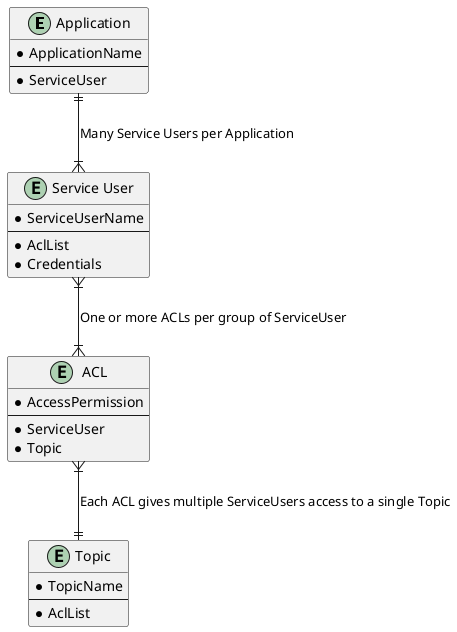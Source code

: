 @startuml

entity app as "Application" {
	* ApplicationName
	---
	* ServiceUser
}

entity su as "Service User" {
	* ServiceUserName
	---
	* AclList
	* Credentials
}

entity acl as "ACL" {
	* AccessPermission
	---
	* ServiceUser
	* Topic
}

entity topic as "Topic" {
	* TopicName
	---
	* AclList
}


app	||--|{	su		: Many Service Users per Application
su	}|--|{	acl		: One or more ACLs per group of ServiceUser
acl	}|--||	topic	: Each ACL gives multiple ServiceUsers access to a single Topic

@enduml
